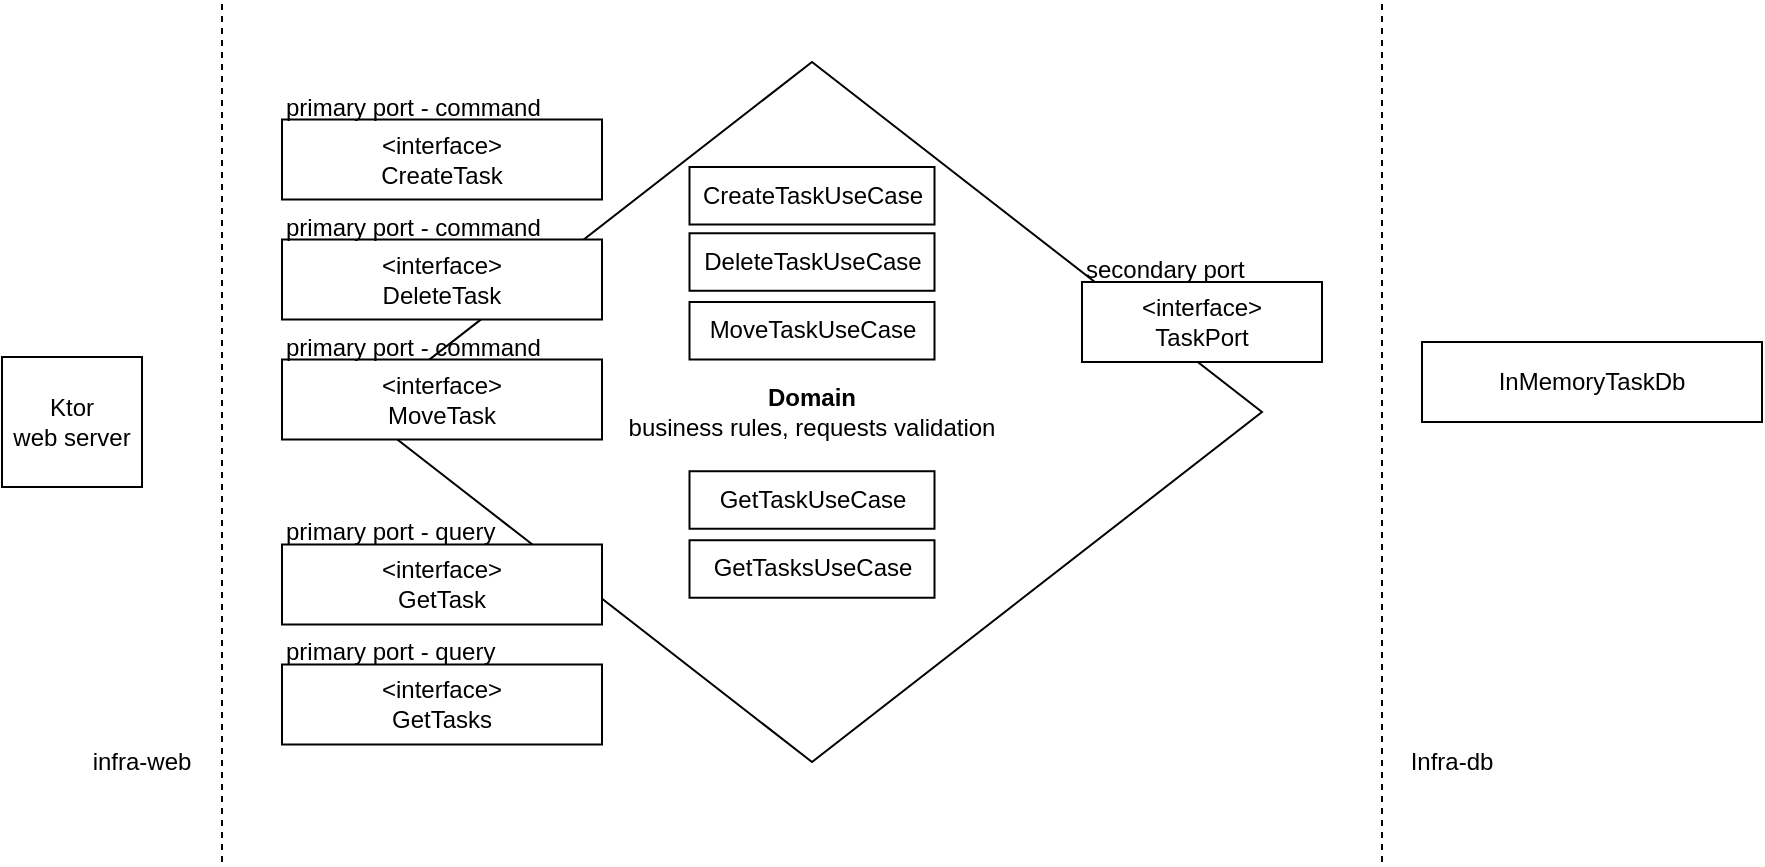 <mxfile version="14.4.7" type="device"><diagram name="Page-1" id="9f46799a-70d6-7492-0946-bef42562c5a5"><mxGraphModel dx="1185" dy="623" grid="1" gridSize="10" guides="1" tooltips="1" connect="1" arrows="1" fold="1" page="1" pageScale="1" pageWidth="1100" pageHeight="850" background="#ffffff" math="0" shadow="0"><root><mxCell id="0"/><mxCell id="1" parent="0"/><mxCell id="w3pxSfJHY4vb4HiUV9Ei-1" value="&lt;div&gt;&lt;b&gt;Domain&lt;/b&gt;&lt;br&gt;&lt;/div&gt;business rules, requests validation" style="rhombus;whiteSpace=wrap;html=1;" parent="1" vertex="1"><mxGeometry x="300" y="150" width="450" height="350" as="geometry"/></mxCell><mxCell id="w3pxSfJHY4vb4HiUV9Ei-4" value="&amp;lt;interface&amp;gt;&lt;br&gt;CreateTask" style="rounded=0;whiteSpace=wrap;html=1;rotation=0;" parent="1" vertex="1"><mxGeometry x="260" y="178.75" width="160" height="40" as="geometry"/></mxCell><mxCell id="w3pxSfJHY4vb4HiUV9Ei-6" value="&amp;lt;interface&amp;gt;&lt;div&gt;TaskPort&lt;br&gt;&lt;/div&gt;" style="rounded=0;whiteSpace=wrap;html=1;" parent="1" vertex="1"><mxGeometry x="660" y="260" width="120" height="40" as="geometry"/></mxCell><mxCell id="w3pxSfJHY4vb4HiUV9Ei-8" value="CreateTaskUseCase" style="rounded=0;whiteSpace=wrap;html=1;" parent="1" vertex="1"><mxGeometry x="463.75" y="202.5" width="122.5" height="28.75" as="geometry"/></mxCell><mxCell id="w3pxSfJHY4vb4HiUV9Ei-16" value="" style="endArrow=none;dashed=1;html=1;" parent="1" edge="1"><mxGeometry width="50" height="50" relative="1" as="geometry"><mxPoint x="230" y="550" as="sourcePoint"/><mxPoint x="230" y="120" as="targetPoint"/></mxGeometry></mxCell><mxCell id="w3pxSfJHY4vb4HiUV9Ei-17" value="infra-web" style="text;html=1;strokeColor=none;fillColor=none;align=center;verticalAlign=middle;whiteSpace=wrap;rounded=0;" parent="1" vertex="1"><mxGeometry x="160" y="490" width="60" height="20" as="geometry"/></mxCell><mxCell id="w3pxSfJHY4vb4HiUV9Ei-18" value="primary port - command" style="text;whiteSpace=wrap;html=1;" parent="1" vertex="1"><mxGeometry x="260" y="158.75" width="160" height="30" as="geometry"/></mxCell><mxCell id="w3pxSfJHY4vb4HiUV9Ei-20" value="&lt;div&gt;secondary port&lt;/div&gt;" style="text;whiteSpace=wrap;html=1;" parent="1" vertex="1"><mxGeometry x="660" y="240" width="120" height="30" as="geometry"/></mxCell><mxCell id="w3pxSfJHY4vb4HiUV9Ei-21" value="InMemoryTaskDb" style="rounded=0;whiteSpace=wrap;html=1;" parent="1" vertex="1"><mxGeometry x="830" y="290" width="170" height="40" as="geometry"/></mxCell><mxCell id="w3pxSfJHY4vb4HiUV9Ei-36" value="Ktor&lt;br&gt;web server" style="rounded=0;whiteSpace=wrap;html=1;" parent="1" vertex="1"><mxGeometry x="120" y="297.5" width="70" height="65" as="geometry"/></mxCell><mxCell id="w3pxSfJHY4vb4HiUV9Ei-42" value="" style="endArrow=none;dashed=1;html=1;" parent="1" edge="1"><mxGeometry width="50" height="50" relative="1" as="geometry"><mxPoint x="810" y="550" as="sourcePoint"/><mxPoint x="810" y="120" as="targetPoint"/></mxGeometry></mxCell><mxCell id="w3pxSfJHY4vb4HiUV9Ei-43" value="Infra-db" style="text;html=1;strokeColor=none;fillColor=none;align=center;verticalAlign=middle;whiteSpace=wrap;rounded=0;" parent="1" vertex="1"><mxGeometry x="820" y="490" width="50" height="20" as="geometry"/></mxCell><mxCell id="xGPjW2YSXa1hXhiwkM-l-1" value="&amp;lt;interface&amp;gt;&lt;br&gt;DeleteTask" style="rounded=0;whiteSpace=wrap;html=1;rotation=0;" vertex="1" parent="1"><mxGeometry x="260" y="238.75" width="160" height="40" as="geometry"/></mxCell><mxCell id="xGPjW2YSXa1hXhiwkM-l-2" value="&amp;lt;interface&amp;gt;&lt;br&gt;MoveTask" style="rounded=0;whiteSpace=wrap;html=1;rotation=0;" vertex="1" parent="1"><mxGeometry x="260" y="298.75" width="160" height="40" as="geometry"/></mxCell><mxCell id="xGPjW2YSXa1hXhiwkM-l-3" value="primary port - command" style="text;whiteSpace=wrap;html=1;" vertex="1" parent="1"><mxGeometry x="260" y="218.75" width="160" height="30" as="geometry"/></mxCell><mxCell id="xGPjW2YSXa1hXhiwkM-l-4" value="primary port - command" style="text;whiteSpace=wrap;html=1;" vertex="1" parent="1"><mxGeometry x="260" y="278.75" width="160" height="30" as="geometry"/></mxCell><mxCell id="xGPjW2YSXa1hXhiwkM-l-6" value="&amp;lt;interface&amp;gt;&lt;br&gt;GetTask" style="rounded=0;whiteSpace=wrap;html=1;rotation=0;" vertex="1" parent="1"><mxGeometry x="260" y="391.25" width="160" height="40" as="geometry"/></mxCell><mxCell id="xGPjW2YSXa1hXhiwkM-l-7" value="primary port - query" style="text;whiteSpace=wrap;html=1;" vertex="1" parent="1"><mxGeometry x="260" y="371.25" width="160" height="30" as="geometry"/></mxCell><mxCell id="xGPjW2YSXa1hXhiwkM-l-10" value="&amp;lt;interface&amp;gt;&lt;br&gt;GetTasks" style="rounded=0;whiteSpace=wrap;html=1;rotation=0;" vertex="1" parent="1"><mxGeometry x="260" y="451.25" width="160" height="40" as="geometry"/></mxCell><mxCell id="xGPjW2YSXa1hXhiwkM-l-11" value="primary port - query" style="text;whiteSpace=wrap;html=1;" vertex="1" parent="1"><mxGeometry x="260" y="431.25" width="160" height="30" as="geometry"/></mxCell><mxCell id="xGPjW2YSXa1hXhiwkM-l-15" style="edgeStyle=orthogonalEdgeStyle;rounded=0;orthogonalLoop=1;jettySize=auto;html=1;exitX=0.5;exitY=1;exitDx=0;exitDy=0;" edge="1" parent="1"><mxGeometry relative="1" as="geometry"><mxPoint x="525" y="425" as="sourcePoint"/><mxPoint x="525" y="425" as="targetPoint"/></mxGeometry></mxCell><mxCell id="xGPjW2YSXa1hXhiwkM-l-16" value="DeleteTaskUseCase" style="rounded=0;whiteSpace=wrap;html=1;" vertex="1" parent="1"><mxGeometry x="463.75" y="235.63" width="122.5" height="28.75" as="geometry"/></mxCell><mxCell id="xGPjW2YSXa1hXhiwkM-l-17" value="MoveTaskUseCase" style="rounded=0;whiteSpace=wrap;html=1;" vertex="1" parent="1"><mxGeometry x="463.75" y="270" width="122.5" height="28.75" as="geometry"/></mxCell><mxCell id="xGPjW2YSXa1hXhiwkM-l-18" value="GetTaskUseCase" style="rounded=0;whiteSpace=wrap;html=1;" vertex="1" parent="1"><mxGeometry x="463.75" y="354.62" width="122.5" height="28.75" as="geometry"/></mxCell><mxCell id="xGPjW2YSXa1hXhiwkM-l-19" value="GetTasksUseCase" style="rounded=0;whiteSpace=wrap;html=1;" vertex="1" parent="1"><mxGeometry x="463.75" y="389.12" width="122.5" height="28.75" as="geometry"/></mxCell></root></mxGraphModel></diagram></mxfile>